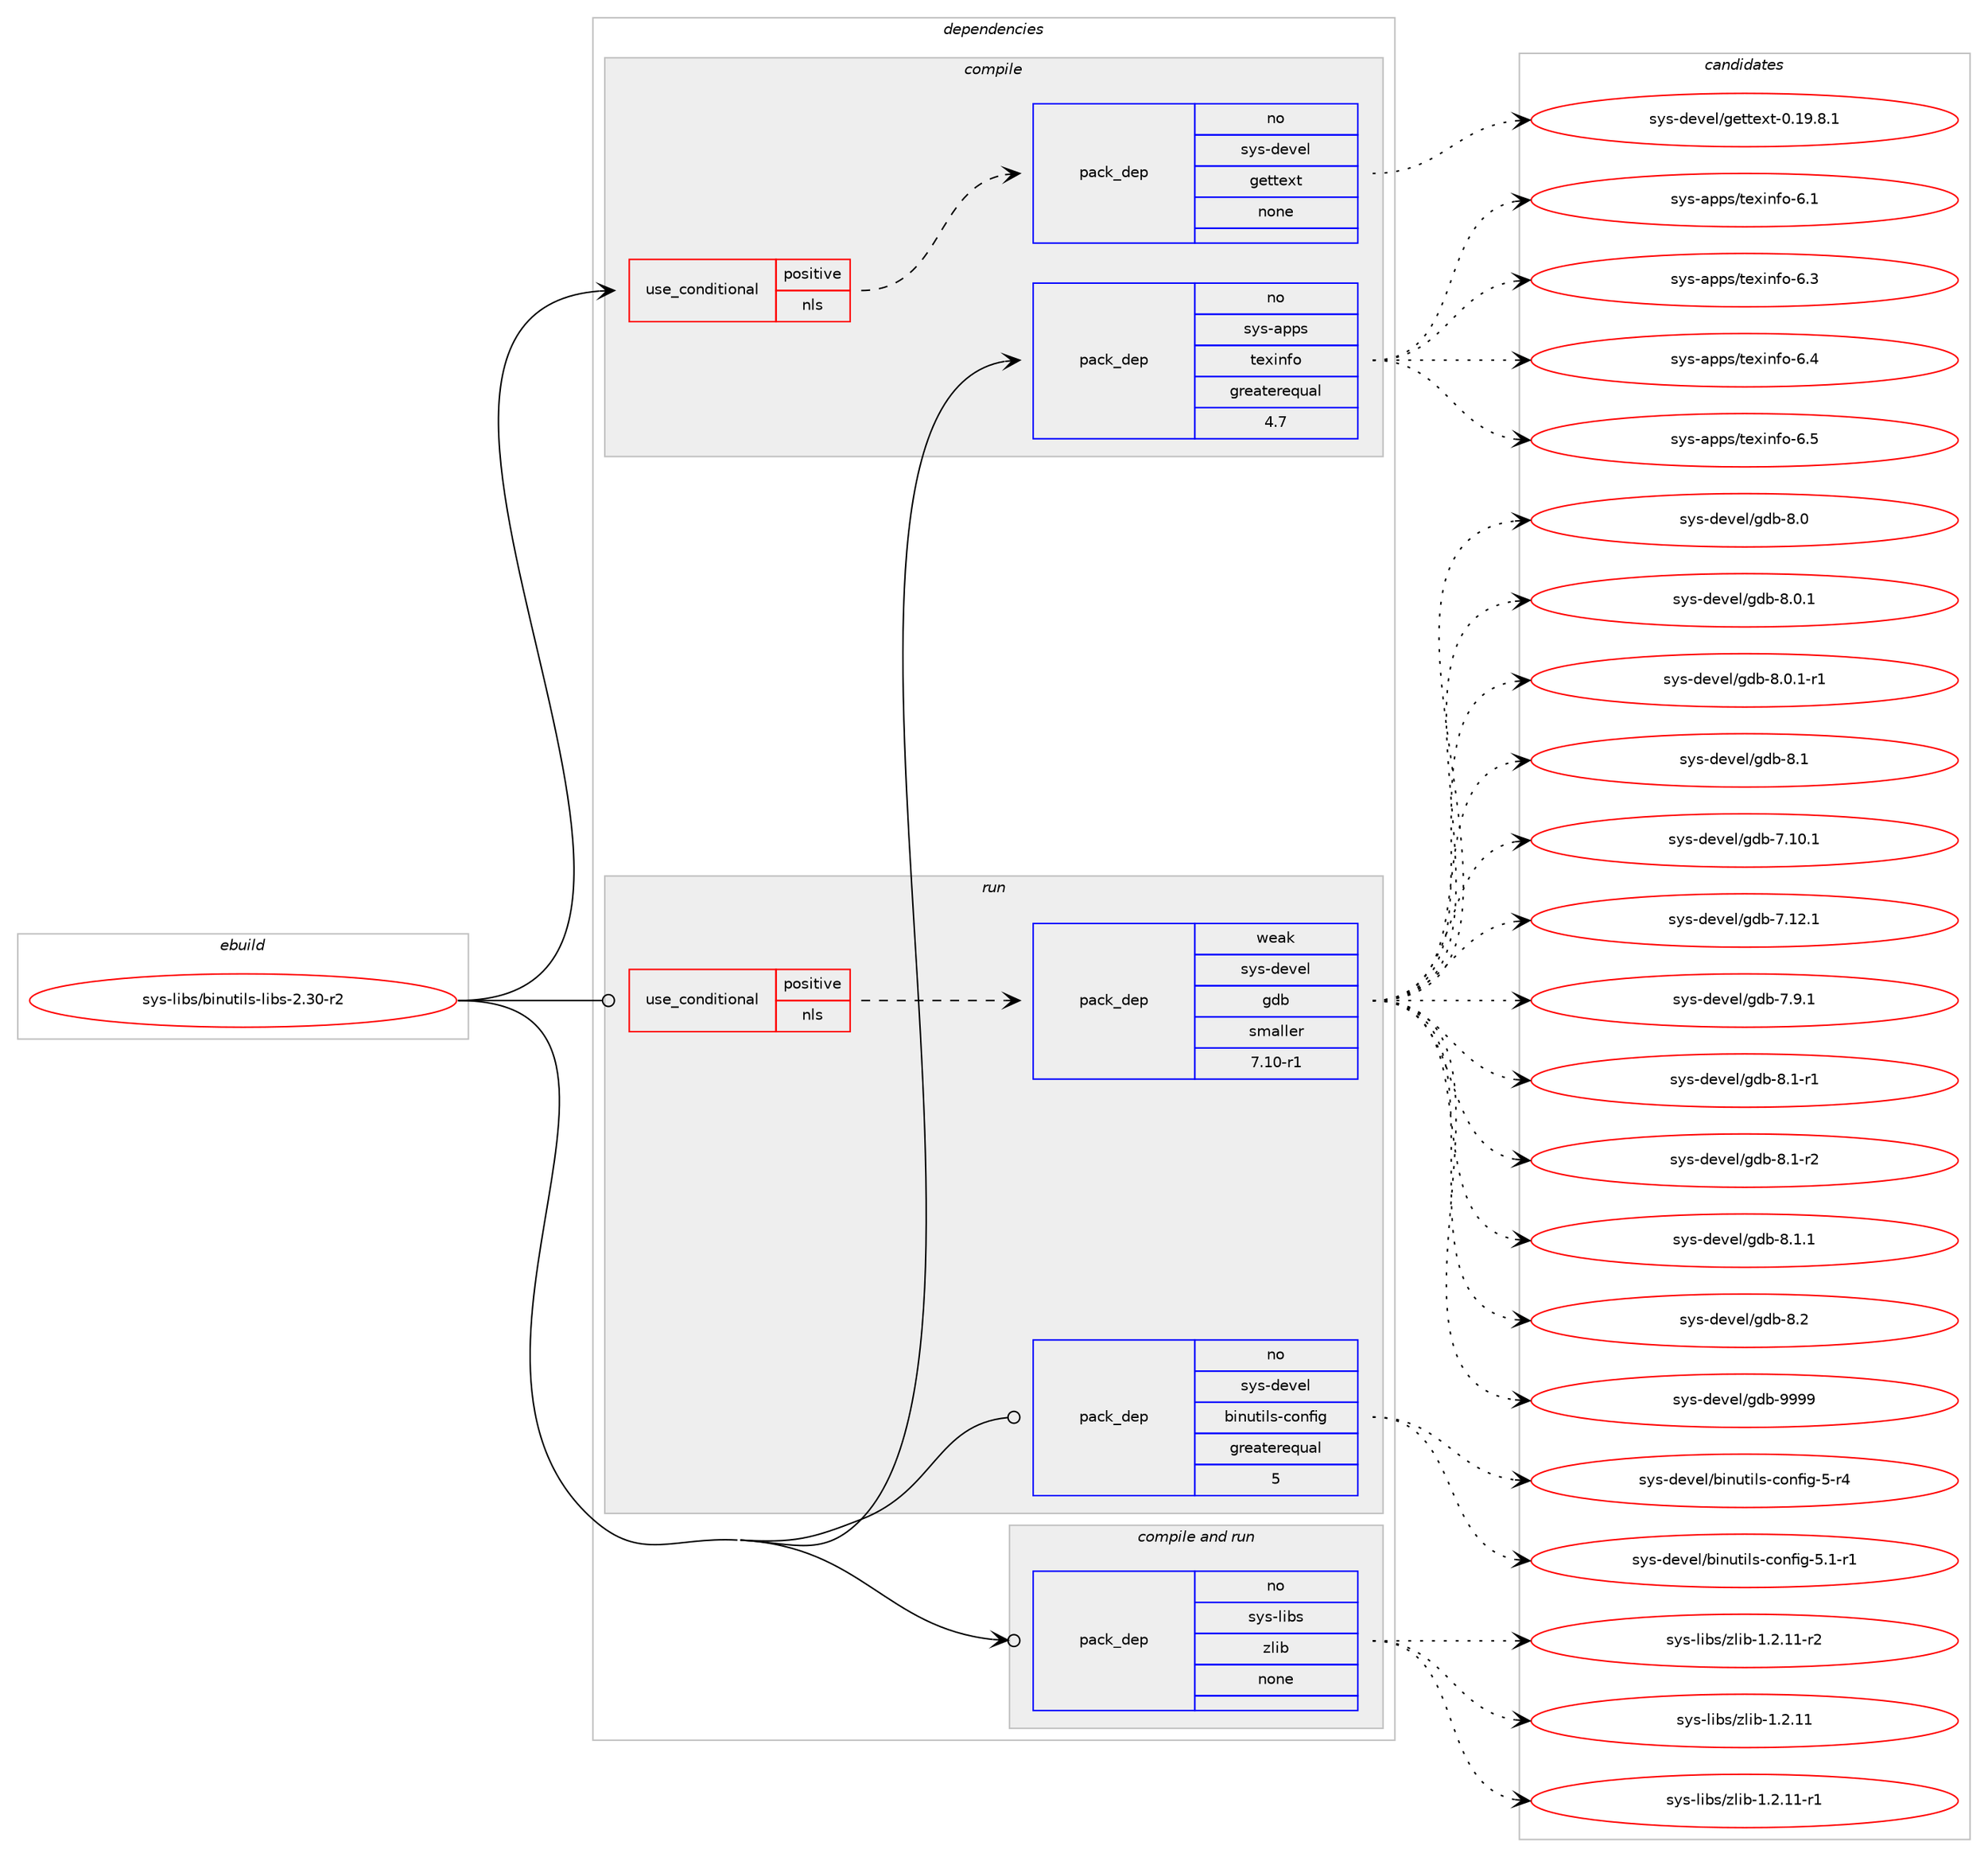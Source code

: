 digraph prolog {

# *************
# Graph options
# *************

newrank=true;
concentrate=true;
compound=true;
graph [rankdir=LR,fontname=Helvetica,fontsize=10,ranksep=1.5];#, ranksep=2.5, nodesep=0.2];
edge  [arrowhead=vee];
node  [fontname=Helvetica,fontsize=10];

# **********
# The ebuild
# **********

subgraph cluster_leftcol {
color=gray;
rank=same;
label=<<i>ebuild</i>>;
id [label="sys-libs/binutils-libs-2.30-r2", color=red, width=4, href="../sys-libs/binutils-libs-2.30-r2.svg"];
}

# ****************
# The dependencies
# ****************

subgraph cluster_midcol {
color=gray;
label=<<i>dependencies</i>>;
subgraph cluster_compile {
fillcolor="#eeeeee";
style=filled;
label=<<i>compile</i>>;
subgraph cond3787 {
dependency12013 [label=<<TABLE BORDER="0" CELLBORDER="1" CELLSPACING="0" CELLPADDING="4"><TR><TD ROWSPAN="3" CELLPADDING="10">use_conditional</TD></TR><TR><TD>positive</TD></TR><TR><TD>nls</TD></TR></TABLE>>, shape=none, color=red];
subgraph pack8007 {
dependency12014 [label=<<TABLE BORDER="0" CELLBORDER="1" CELLSPACING="0" CELLPADDING="4" WIDTH="220"><TR><TD ROWSPAN="6" CELLPADDING="30">pack_dep</TD></TR><TR><TD WIDTH="110">no</TD></TR><TR><TD>sys-devel</TD></TR><TR><TD>gettext</TD></TR><TR><TD>none</TD></TR><TR><TD></TD></TR></TABLE>>, shape=none, color=blue];
}
dependency12013:e -> dependency12014:w [weight=20,style="dashed",arrowhead="vee"];
}
id:e -> dependency12013:w [weight=20,style="solid",arrowhead="vee"];
subgraph pack8008 {
dependency12015 [label=<<TABLE BORDER="0" CELLBORDER="1" CELLSPACING="0" CELLPADDING="4" WIDTH="220"><TR><TD ROWSPAN="6" CELLPADDING="30">pack_dep</TD></TR><TR><TD WIDTH="110">no</TD></TR><TR><TD>sys-apps</TD></TR><TR><TD>texinfo</TD></TR><TR><TD>greaterequal</TD></TR><TR><TD>4.7</TD></TR></TABLE>>, shape=none, color=blue];
}
id:e -> dependency12015:w [weight=20,style="solid",arrowhead="vee"];
}
subgraph cluster_compileandrun {
fillcolor="#eeeeee";
style=filled;
label=<<i>compile and run</i>>;
subgraph pack8009 {
dependency12016 [label=<<TABLE BORDER="0" CELLBORDER="1" CELLSPACING="0" CELLPADDING="4" WIDTH="220"><TR><TD ROWSPAN="6" CELLPADDING="30">pack_dep</TD></TR><TR><TD WIDTH="110">no</TD></TR><TR><TD>sys-libs</TD></TR><TR><TD>zlib</TD></TR><TR><TD>none</TD></TR><TR><TD></TD></TR></TABLE>>, shape=none, color=blue];
}
id:e -> dependency12016:w [weight=20,style="solid",arrowhead="odotvee"];
}
subgraph cluster_run {
fillcolor="#eeeeee";
style=filled;
label=<<i>run</i>>;
subgraph cond3788 {
dependency12017 [label=<<TABLE BORDER="0" CELLBORDER="1" CELLSPACING="0" CELLPADDING="4"><TR><TD ROWSPAN="3" CELLPADDING="10">use_conditional</TD></TR><TR><TD>positive</TD></TR><TR><TD>nls</TD></TR></TABLE>>, shape=none, color=red];
subgraph pack8010 {
dependency12018 [label=<<TABLE BORDER="0" CELLBORDER="1" CELLSPACING="0" CELLPADDING="4" WIDTH="220"><TR><TD ROWSPAN="6" CELLPADDING="30">pack_dep</TD></TR><TR><TD WIDTH="110">weak</TD></TR><TR><TD>sys-devel</TD></TR><TR><TD>gdb</TD></TR><TR><TD>smaller</TD></TR><TR><TD>7.10-r1</TD></TR></TABLE>>, shape=none, color=blue];
}
dependency12017:e -> dependency12018:w [weight=20,style="dashed",arrowhead="vee"];
}
id:e -> dependency12017:w [weight=20,style="solid",arrowhead="odot"];
subgraph pack8011 {
dependency12019 [label=<<TABLE BORDER="0" CELLBORDER="1" CELLSPACING="0" CELLPADDING="4" WIDTH="220"><TR><TD ROWSPAN="6" CELLPADDING="30">pack_dep</TD></TR><TR><TD WIDTH="110">no</TD></TR><TR><TD>sys-devel</TD></TR><TR><TD>binutils-config</TD></TR><TR><TD>greaterequal</TD></TR><TR><TD>5</TD></TR></TABLE>>, shape=none, color=blue];
}
id:e -> dependency12019:w [weight=20,style="solid",arrowhead="odot"];
}
}

# **************
# The candidates
# **************

subgraph cluster_choices {
rank=same;
color=gray;
label=<<i>candidates</i>>;

subgraph choice8007 {
color=black;
nodesep=1;
choice1151211154510010111810110847103101116116101120116454846495746564649 [label="sys-devel/gettext-0.19.8.1", color=red, width=4,href="../sys-devel/gettext-0.19.8.1.svg"];
dependency12014:e -> choice1151211154510010111810110847103101116116101120116454846495746564649:w [style=dotted,weight="100"];
}
subgraph choice8008 {
color=black;
nodesep=1;
choice11512111545971121121154711610112010511010211145544649 [label="sys-apps/texinfo-6.1", color=red, width=4,href="../sys-apps/texinfo-6.1.svg"];
choice11512111545971121121154711610112010511010211145544651 [label="sys-apps/texinfo-6.3", color=red, width=4,href="../sys-apps/texinfo-6.3.svg"];
choice11512111545971121121154711610112010511010211145544652 [label="sys-apps/texinfo-6.4", color=red, width=4,href="../sys-apps/texinfo-6.4.svg"];
choice11512111545971121121154711610112010511010211145544653 [label="sys-apps/texinfo-6.5", color=red, width=4,href="../sys-apps/texinfo-6.5.svg"];
dependency12015:e -> choice11512111545971121121154711610112010511010211145544649:w [style=dotted,weight="100"];
dependency12015:e -> choice11512111545971121121154711610112010511010211145544651:w [style=dotted,weight="100"];
dependency12015:e -> choice11512111545971121121154711610112010511010211145544652:w [style=dotted,weight="100"];
dependency12015:e -> choice11512111545971121121154711610112010511010211145544653:w [style=dotted,weight="100"];
}
subgraph choice8009 {
color=black;
nodesep=1;
choice1151211154510810598115471221081059845494650464949 [label="sys-libs/zlib-1.2.11", color=red, width=4,href="../sys-libs/zlib-1.2.11.svg"];
choice11512111545108105981154712210810598454946504649494511449 [label="sys-libs/zlib-1.2.11-r1", color=red, width=4,href="../sys-libs/zlib-1.2.11-r1.svg"];
choice11512111545108105981154712210810598454946504649494511450 [label="sys-libs/zlib-1.2.11-r2", color=red, width=4,href="../sys-libs/zlib-1.2.11-r2.svg"];
dependency12016:e -> choice1151211154510810598115471221081059845494650464949:w [style=dotted,weight="100"];
dependency12016:e -> choice11512111545108105981154712210810598454946504649494511449:w [style=dotted,weight="100"];
dependency12016:e -> choice11512111545108105981154712210810598454946504649494511450:w [style=dotted,weight="100"];
}
subgraph choice8010 {
color=black;
nodesep=1;
choice11512111545100101118101108471031009845564648 [label="sys-devel/gdb-8.0", color=red, width=4,href="../sys-devel/gdb-8.0.svg"];
choice115121115451001011181011084710310098455646484649 [label="sys-devel/gdb-8.0.1", color=red, width=4,href="../sys-devel/gdb-8.0.1.svg"];
choice1151211154510010111810110847103100984556464846494511449 [label="sys-devel/gdb-8.0.1-r1", color=red, width=4,href="../sys-devel/gdb-8.0.1-r1.svg"];
choice11512111545100101118101108471031009845564649 [label="sys-devel/gdb-8.1", color=red, width=4,href="../sys-devel/gdb-8.1.svg"];
choice11512111545100101118101108471031009845554649484649 [label="sys-devel/gdb-7.10.1", color=red, width=4,href="../sys-devel/gdb-7.10.1.svg"];
choice11512111545100101118101108471031009845554649504649 [label="sys-devel/gdb-7.12.1", color=red, width=4,href="../sys-devel/gdb-7.12.1.svg"];
choice115121115451001011181011084710310098455546574649 [label="sys-devel/gdb-7.9.1", color=red, width=4,href="../sys-devel/gdb-7.9.1.svg"];
choice115121115451001011181011084710310098455646494511449 [label="sys-devel/gdb-8.1-r1", color=red, width=4,href="../sys-devel/gdb-8.1-r1.svg"];
choice115121115451001011181011084710310098455646494511450 [label="sys-devel/gdb-8.1-r2", color=red, width=4,href="../sys-devel/gdb-8.1-r2.svg"];
choice115121115451001011181011084710310098455646494649 [label="sys-devel/gdb-8.1.1", color=red, width=4,href="../sys-devel/gdb-8.1.1.svg"];
choice11512111545100101118101108471031009845564650 [label="sys-devel/gdb-8.2", color=red, width=4,href="../sys-devel/gdb-8.2.svg"];
choice1151211154510010111810110847103100984557575757 [label="sys-devel/gdb-9999", color=red, width=4,href="../sys-devel/gdb-9999.svg"];
dependency12018:e -> choice11512111545100101118101108471031009845564648:w [style=dotted,weight="100"];
dependency12018:e -> choice115121115451001011181011084710310098455646484649:w [style=dotted,weight="100"];
dependency12018:e -> choice1151211154510010111810110847103100984556464846494511449:w [style=dotted,weight="100"];
dependency12018:e -> choice11512111545100101118101108471031009845564649:w [style=dotted,weight="100"];
dependency12018:e -> choice11512111545100101118101108471031009845554649484649:w [style=dotted,weight="100"];
dependency12018:e -> choice11512111545100101118101108471031009845554649504649:w [style=dotted,weight="100"];
dependency12018:e -> choice115121115451001011181011084710310098455546574649:w [style=dotted,weight="100"];
dependency12018:e -> choice115121115451001011181011084710310098455646494511449:w [style=dotted,weight="100"];
dependency12018:e -> choice115121115451001011181011084710310098455646494511450:w [style=dotted,weight="100"];
dependency12018:e -> choice115121115451001011181011084710310098455646494649:w [style=dotted,weight="100"];
dependency12018:e -> choice11512111545100101118101108471031009845564650:w [style=dotted,weight="100"];
dependency12018:e -> choice1151211154510010111810110847103100984557575757:w [style=dotted,weight="100"];
}
subgraph choice8011 {
color=black;
nodesep=1;
choice115121115451001011181011084798105110117116105108115459911111010210510345534511452 [label="sys-devel/binutils-config-5-r4", color=red, width=4,href="../sys-devel/binutils-config-5-r4.svg"];
choice1151211154510010111810110847981051101171161051081154599111110102105103455346494511449 [label="sys-devel/binutils-config-5.1-r1", color=red, width=4,href="../sys-devel/binutils-config-5.1-r1.svg"];
dependency12019:e -> choice115121115451001011181011084798105110117116105108115459911111010210510345534511452:w [style=dotted,weight="100"];
dependency12019:e -> choice1151211154510010111810110847981051101171161051081154599111110102105103455346494511449:w [style=dotted,weight="100"];
}
}

}
